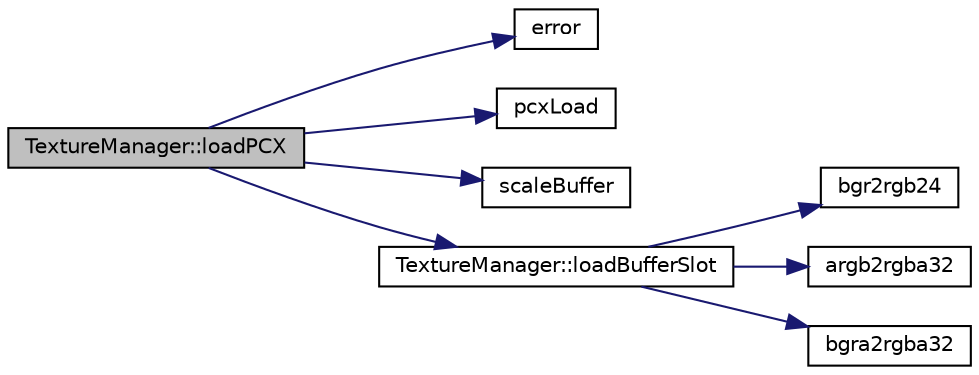 digraph "TextureManager::loadPCX"
{
 // INTERACTIVE_SVG=YES
  edge [fontname="Helvetica",fontsize="10",labelfontname="Helvetica",labelfontsize="10"];
  node [fontname="Helvetica",fontsize="10",shape=record];
  rankdir="LR";
  Node1 [label="TextureManager::loadPCX",height=0.2,width=0.4,color="black", fillcolor="grey75", style="filled" fontcolor="black"];
  Node1 -> Node2 [color="midnightblue",fontsize="10",style="solid",fontname="Helvetica"];
  Node2 [label="error",height=0.2,width=0.4,color="black", fillcolor="white", style="filled",URL="$commander_8c.html#a9a17d0c19f2fb4ee55752f4b6840331e"];
  Node1 -> Node3 [color="midnightblue",fontsize="10",style="solid",fontname="Helvetica"];
  Node3 [label="pcxLoad",height=0.2,width=0.4,color="black", fillcolor="white", style="filled",URL="$pcx_8h.html#af6e3360d84e3417d90b4d6b5fc459b02",tooltip="Load a PCX image file into a buffer. "];
  Node1 -> Node4 [color="midnightblue",fontsize="10",style="solid",fontname="Helvetica"];
  Node4 [label="scaleBuffer",height=0.2,width=0.4,color="black", fillcolor="white", style="filled",URL="$pixel_8h.html#aa6c4e2e84e8737bc7af1ee25cce899c5"];
  Node1 -> Node5 [color="midnightblue",fontsize="10",style="solid",fontname="Helvetica"];
  Node5 [label="TextureManager::loadBufferSlot",height=0.2,width=0.4,color="black", fillcolor="white", style="filled",URL="$class_texture_manager.html#ad479756ff08f61f6dde8679601ddae67",tooltip="Loads Buffer as texture. "];
  Node5 -> Node6 [color="midnightblue",fontsize="10",style="solid",fontname="Helvetica"];
  Node6 [label="bgr2rgb24",height=0.2,width=0.4,color="black", fillcolor="white", style="filled",URL="$pixel_8h.html#aa98f7e7677a832bed8ba09abf6a03964"];
  Node5 -> Node7 [color="midnightblue",fontsize="10",style="solid",fontname="Helvetica"];
  Node7 [label="argb2rgba32",height=0.2,width=0.4,color="black", fillcolor="white", style="filled",URL="$pixel_8h.html#a2b55c8aba433a2d911448cd58c0b5e03"];
  Node5 -> Node8 [color="midnightblue",fontsize="10",style="solid",fontname="Helvetica"];
  Node8 [label="bgra2rgba32",height=0.2,width=0.4,color="black", fillcolor="white", style="filled",URL="$pixel_8h.html#a637f5d0173bb783c18d438f32f0a7d83"];
}
